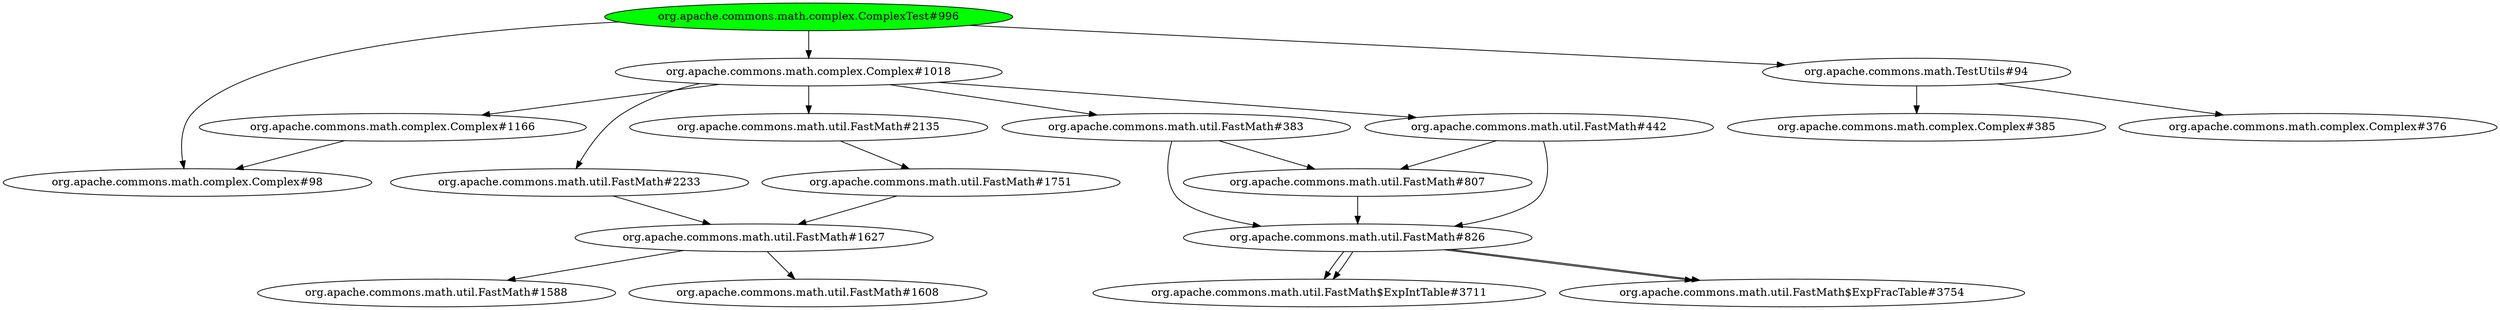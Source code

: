 digraph "cg/org.apache.commons.math.complex.ComplexTest#996"
{
	"org.apache.commons.math.complex.ComplexTest#996" [style=filled,fillcolor=green];
	"org.apache.commons.math.complex.ComplexTest#996" -> "org.apache.commons.math.complex.Complex#98";
	"org.apache.commons.math.complex.ComplexTest#996" -> "org.apache.commons.math.complex.Complex#1018";
	"org.apache.commons.math.complex.Complex#1018" -> "org.apache.commons.math.util.FastMath#2233";
	"org.apache.commons.math.util.FastMath#2233" -> "org.apache.commons.math.util.FastMath#1627";
	"org.apache.commons.math.util.FastMath#1627" -> "org.apache.commons.math.util.FastMath#1588";
	"org.apache.commons.math.util.FastMath#1627" -> "org.apache.commons.math.util.FastMath#1608";
	"org.apache.commons.math.complex.Complex#1018" -> "org.apache.commons.math.util.FastMath#383";
	"org.apache.commons.math.util.FastMath#383" -> "org.apache.commons.math.util.FastMath#826";
	"org.apache.commons.math.util.FastMath#826" -> "org.apache.commons.math.util.FastMath$ExpIntTable#3711";
	"org.apache.commons.math.util.FastMath#826" -> "org.apache.commons.math.util.FastMath$ExpIntTable#3711";
	"org.apache.commons.math.util.FastMath#826" -> "org.apache.commons.math.util.FastMath$ExpFracTable#3754";
	"org.apache.commons.math.util.FastMath#826" -> "org.apache.commons.math.util.FastMath$ExpFracTable#3754";
	"org.apache.commons.math.complex.Complex#1018" -> "org.apache.commons.math.util.FastMath#2135";
	"org.apache.commons.math.util.FastMath#2135" -> "org.apache.commons.math.util.FastMath#1751";
	"org.apache.commons.math.util.FastMath#1751" -> "org.apache.commons.math.util.FastMath#1627";
	"org.apache.commons.math.complex.Complex#1018" -> "org.apache.commons.math.util.FastMath#442";
	"org.apache.commons.math.util.FastMath#442" -> "org.apache.commons.math.util.FastMath#826";
	"org.apache.commons.math.complex.Complex#1018" -> "org.apache.commons.math.complex.Complex#1166";
	"org.apache.commons.math.complex.Complex#1166" -> "org.apache.commons.math.complex.Complex#98";
	"org.apache.commons.math.complex.ComplexTest#996" -> "org.apache.commons.math.TestUtils#94";
	"org.apache.commons.math.TestUtils#94" -> "org.apache.commons.math.complex.Complex#385";
	"org.apache.commons.math.TestUtils#94" -> "org.apache.commons.math.complex.Complex#376";
	"org.apache.commons.math.util.FastMath#383" -> "org.apache.commons.math.util.FastMath#807";
	"org.apache.commons.math.util.FastMath#807" -> "org.apache.commons.math.util.FastMath#826";
	"org.apache.commons.math.util.FastMath#442" -> "org.apache.commons.math.util.FastMath#807";
}
